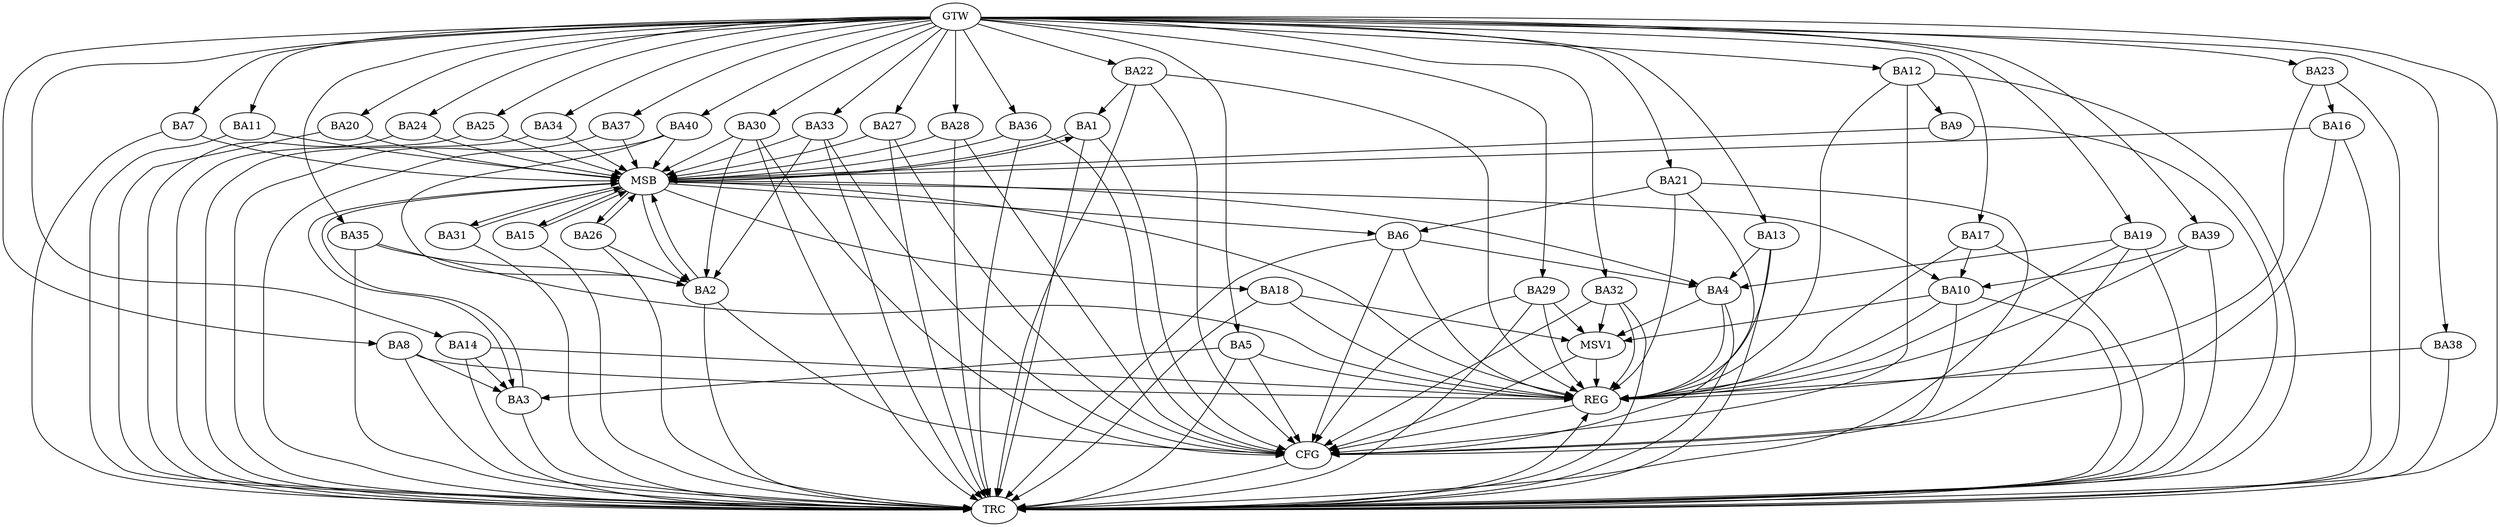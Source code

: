 strict digraph G {
  BA1 [ label="BA1" ];
  BA2 [ label="BA2" ];
  BA3 [ label="BA3" ];
  BA4 [ label="BA4" ];
  BA5 [ label="BA5" ];
  BA6 [ label="BA6" ];
  BA7 [ label="BA7" ];
  BA8 [ label="BA8" ];
  BA9 [ label="BA9" ];
  BA10 [ label="BA10" ];
  BA11 [ label="BA11" ];
  BA12 [ label="BA12" ];
  BA13 [ label="BA13" ];
  BA14 [ label="BA14" ];
  BA15 [ label="BA15" ];
  BA16 [ label="BA16" ];
  BA17 [ label="BA17" ];
  BA18 [ label="BA18" ];
  BA19 [ label="BA19" ];
  BA20 [ label="BA20" ];
  BA21 [ label="BA21" ];
  BA22 [ label="BA22" ];
  BA23 [ label="BA23" ];
  BA24 [ label="BA24" ];
  BA25 [ label="BA25" ];
  BA26 [ label="BA26" ];
  BA27 [ label="BA27" ];
  BA28 [ label="BA28" ];
  BA29 [ label="BA29" ];
  BA30 [ label="BA30" ];
  BA31 [ label="BA31" ];
  BA32 [ label="BA32" ];
  BA33 [ label="BA33" ];
  BA34 [ label="BA34" ];
  BA35 [ label="BA35" ];
  BA36 [ label="BA36" ];
  BA37 [ label="BA37" ];
  BA38 [ label="BA38" ];
  BA39 [ label="BA39" ];
  BA40 [ label="BA40" ];
  GTW [ label="GTW" ];
  REG [ label="REG" ];
  MSB [ label="MSB" ];
  CFG [ label="CFG" ];
  TRC [ label="TRC" ];
  MSV1 [ label="MSV1" ];
  BA5 -> BA3;
  BA6 -> BA4;
  BA8 -> BA3;
  BA12 -> BA9;
  BA13 -> BA4;
  BA14 -> BA3;
  BA17 -> BA10;
  BA19 -> BA4;
  BA21 -> BA6;
  BA22 -> BA1;
  BA23 -> BA16;
  BA35 -> BA2;
  BA39 -> BA10;
  GTW -> BA5;
  GTW -> BA7;
  GTW -> BA8;
  GTW -> BA11;
  GTW -> BA12;
  GTW -> BA13;
  GTW -> BA14;
  GTW -> BA17;
  GTW -> BA19;
  GTW -> BA20;
  GTW -> BA21;
  GTW -> BA22;
  GTW -> BA23;
  GTW -> BA24;
  GTW -> BA25;
  GTW -> BA27;
  GTW -> BA28;
  GTW -> BA29;
  GTW -> BA30;
  GTW -> BA32;
  GTW -> BA33;
  GTW -> BA34;
  GTW -> BA35;
  GTW -> BA36;
  GTW -> BA37;
  GTW -> BA38;
  GTW -> BA39;
  GTW -> BA40;
  BA4 -> REG;
  BA5 -> REG;
  BA6 -> REG;
  BA8 -> REG;
  BA10 -> REG;
  BA12 -> REG;
  BA13 -> REG;
  BA14 -> REG;
  BA17 -> REG;
  BA18 -> REG;
  BA19 -> REG;
  BA21 -> REG;
  BA22 -> REG;
  BA23 -> REG;
  BA29 -> REG;
  BA32 -> REG;
  BA35 -> REG;
  BA38 -> REG;
  BA39 -> REG;
  BA1 -> MSB;
  MSB -> BA2;
  MSB -> REG;
  BA2 -> MSB;
  MSB -> BA1;
  BA3 -> MSB;
  BA7 -> MSB;
  MSB -> BA3;
  BA9 -> MSB;
  MSB -> BA4;
  BA11 -> MSB;
  BA15 -> MSB;
  BA16 -> MSB;
  BA20 -> MSB;
  MSB -> BA6;
  BA24 -> MSB;
  BA25 -> MSB;
  MSB -> BA18;
  BA26 -> MSB;
  MSB -> BA15;
  BA27 -> MSB;
  MSB -> BA26;
  BA28 -> MSB;
  BA30 -> MSB;
  MSB -> BA10;
  BA31 -> MSB;
  BA33 -> MSB;
  BA34 -> MSB;
  BA36 -> MSB;
  MSB -> BA31;
  BA37 -> MSB;
  BA40 -> MSB;
  BA21 -> CFG;
  BA16 -> CFG;
  BA5 -> CFG;
  BA27 -> CFG;
  BA32 -> CFG;
  BA28 -> CFG;
  BA19 -> CFG;
  BA1 -> CFG;
  BA2 -> CFG;
  BA36 -> CFG;
  BA6 -> CFG;
  BA10 -> CFG;
  BA12 -> CFG;
  BA33 -> CFG;
  BA29 -> CFG;
  BA22 -> CFG;
  BA30 -> CFG;
  REG -> CFG;
  BA1 -> TRC;
  BA2 -> TRC;
  BA3 -> TRC;
  BA4 -> TRC;
  BA5 -> TRC;
  BA6 -> TRC;
  BA7 -> TRC;
  BA8 -> TRC;
  BA9 -> TRC;
  BA10 -> TRC;
  BA11 -> TRC;
  BA12 -> TRC;
  BA13 -> TRC;
  BA14 -> TRC;
  BA15 -> TRC;
  BA16 -> TRC;
  BA17 -> TRC;
  BA18 -> TRC;
  BA19 -> TRC;
  BA20 -> TRC;
  BA21 -> TRC;
  BA22 -> TRC;
  BA23 -> TRC;
  BA24 -> TRC;
  BA25 -> TRC;
  BA26 -> TRC;
  BA27 -> TRC;
  BA28 -> TRC;
  BA29 -> TRC;
  BA30 -> TRC;
  BA31 -> TRC;
  BA32 -> TRC;
  BA33 -> TRC;
  BA34 -> TRC;
  BA35 -> TRC;
  BA36 -> TRC;
  BA37 -> TRC;
  BA38 -> TRC;
  BA39 -> TRC;
  BA40 -> TRC;
  GTW -> TRC;
  CFG -> TRC;
  TRC -> REG;
  BA33 -> BA2;
  BA40 -> BA2;
  BA26 -> BA2;
  BA30 -> BA2;
  BA4 -> MSV1;
  BA10 -> MSV1;
  BA18 -> MSV1;
  BA29 -> MSV1;
  BA32 -> MSV1;
  MSV1 -> REG;
  MSV1 -> CFG;
}
